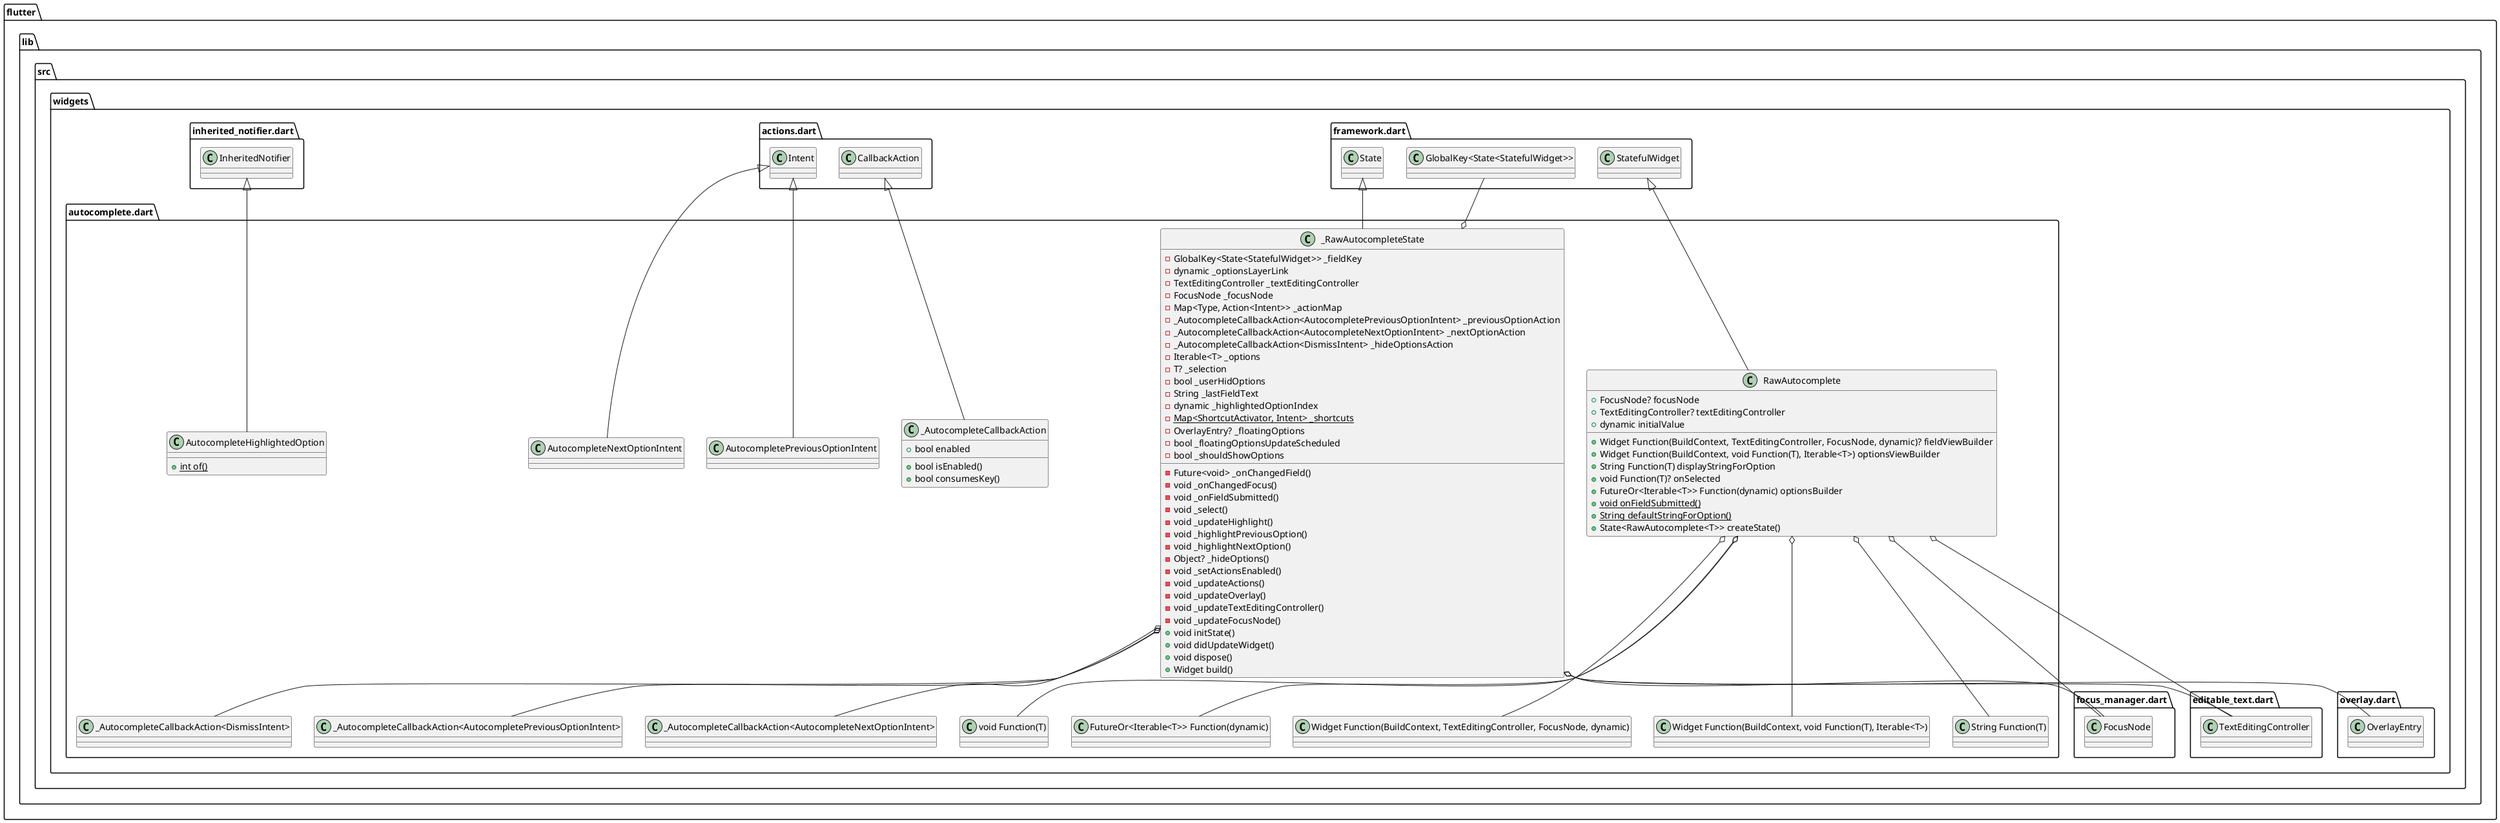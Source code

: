 @startuml
set namespaceSeparator ::

class "flutter::lib::src::widgets::autocomplete.dart::RawAutocomplete" {
  +Widget Function(BuildContext, TextEditingController, FocusNode, dynamic)? fieldViewBuilder
  +FocusNode? focusNode
  +Widget Function(BuildContext, void Function(T), Iterable<T>) optionsViewBuilder
  +String Function(T) displayStringForOption
  +void Function(T)? onSelected
  +FutureOr<Iterable<T>> Function(dynamic) optionsBuilder
  +TextEditingController? textEditingController
  +dynamic initialValue
  {static} +void onFieldSubmitted()
  {static} +String defaultStringForOption()
  +State<RawAutocomplete<T>> createState()
}

"flutter::lib::src::widgets::autocomplete.dart::RawAutocomplete" o-- "flutter::lib::src::widgets::autocomplete.dart::Widget Function(BuildContext, TextEditingController, FocusNode, dynamic)"
"flutter::lib::src::widgets::autocomplete.dart::RawAutocomplete" o-- "flutter::lib::src::widgets::focus_manager.dart::FocusNode"
"flutter::lib::src::widgets::autocomplete.dart::RawAutocomplete" o-- "flutter::lib::src::widgets::autocomplete.dart::Widget Function(BuildContext, void Function(T), Iterable<T>)"
"flutter::lib::src::widgets::autocomplete.dart::RawAutocomplete" o-- "flutter::lib::src::widgets::autocomplete.dart::String Function(T)"
"flutter::lib::src::widgets::autocomplete.dart::RawAutocomplete" o-- "flutter::lib::src::widgets::autocomplete.dart::void Function(T)"
"flutter::lib::src::widgets::autocomplete.dart::RawAutocomplete" o-- "flutter::lib::src::widgets::autocomplete.dart::FutureOr<Iterable<T>> Function(dynamic)"
"flutter::lib::src::widgets::autocomplete.dart::RawAutocomplete" o-- "flutter::lib::src::widgets::editable_text.dart::TextEditingController"
"flutter::lib::src::widgets::framework.dart::StatefulWidget" <|-- "flutter::lib::src::widgets::autocomplete.dart::RawAutocomplete"

class "flutter::lib::src::widgets::autocomplete.dart::_RawAutocompleteState" {
  -GlobalKey<State<StatefulWidget>> _fieldKey
  -dynamic _optionsLayerLink
  -TextEditingController _textEditingController
  -FocusNode _focusNode
  -Map<Type, Action<Intent>> _actionMap
  -_AutocompleteCallbackAction<AutocompletePreviousOptionIntent> _previousOptionAction
  -_AutocompleteCallbackAction<AutocompleteNextOptionIntent> _nextOptionAction
  -_AutocompleteCallbackAction<DismissIntent> _hideOptionsAction
  -Iterable<T> _options
  -T? _selection
  -bool _userHidOptions
  -String _lastFieldText
  -dynamic _highlightedOptionIndex
  {static} -Map<ShortcutActivator, Intent> _shortcuts
  -OverlayEntry? _floatingOptions
  -bool _floatingOptionsUpdateScheduled
  -bool _shouldShowOptions
  -Future<void> _onChangedField()
  -void _onChangedFocus()
  -void _onFieldSubmitted()
  -void _select()
  -void _updateHighlight()
  -void _highlightPreviousOption()
  -void _highlightNextOption()
  -Object? _hideOptions()
  -void _setActionsEnabled()
  -void _updateActions()
  -void _updateOverlay()
  -void _updateTextEditingController()
  -void _updateFocusNode()
  +void initState()
  +void didUpdateWidget()
  +void dispose()
  +Widget build()
}

"flutter::lib::src::widgets::autocomplete.dart::_RawAutocompleteState" o-- "flutter::lib::src::widgets::framework.dart::GlobalKey<State<StatefulWidget>>"
"flutter::lib::src::widgets::autocomplete.dart::_RawAutocompleteState" o-- "flutter::lib::src::widgets::editable_text.dart::TextEditingController"
"flutter::lib::src::widgets::autocomplete.dart::_RawAutocompleteState" o-- "flutter::lib::src::widgets::focus_manager.dart::FocusNode"
"flutter::lib::src::widgets::autocomplete.dart::_RawAutocompleteState" o-- "flutter::lib::src::widgets::autocomplete.dart::_AutocompleteCallbackAction<AutocompletePreviousOptionIntent>"
"flutter::lib::src::widgets::autocomplete.dart::_RawAutocompleteState" o-- "flutter::lib::src::widgets::autocomplete.dart::_AutocompleteCallbackAction<AutocompleteNextOptionIntent>"
"flutter::lib::src::widgets::autocomplete.dart::_RawAutocompleteState" o-- "flutter::lib::src::widgets::autocomplete.dart::_AutocompleteCallbackAction<DismissIntent>"
"flutter::lib::src::widgets::autocomplete.dart::_RawAutocompleteState" o-- "flutter::lib::src::widgets::overlay.dart::OverlayEntry"
"flutter::lib::src::widgets::framework.dart::State" <|-- "flutter::lib::src::widgets::autocomplete.dart::_RawAutocompleteState"

class "flutter::lib::src::widgets::autocomplete.dart::_AutocompleteCallbackAction" {
  +bool enabled
  +bool isEnabled()
  +bool consumesKey()
}

"flutter::lib::src::widgets::actions.dart::CallbackAction" <|-- "flutter::lib::src::widgets::autocomplete.dart::_AutocompleteCallbackAction"

class "flutter::lib::src::widgets::autocomplete.dart::AutocompletePreviousOptionIntent" {
}

"flutter::lib::src::widgets::actions.dart::Intent" <|-- "flutter::lib::src::widgets::autocomplete.dart::AutocompletePreviousOptionIntent"

class "flutter::lib::src::widgets::autocomplete.dart::AutocompleteNextOptionIntent" {
}

"flutter::lib::src::widgets::actions.dart::Intent" <|-- "flutter::lib::src::widgets::autocomplete.dart::AutocompleteNextOptionIntent"

class "flutter::lib::src::widgets::autocomplete.dart::AutocompleteHighlightedOption" {
  {static} +int of()
}

"flutter::lib::src::widgets::inherited_notifier.dart::InheritedNotifier" <|-- "flutter::lib::src::widgets::autocomplete.dart::AutocompleteHighlightedOption"


@enduml
